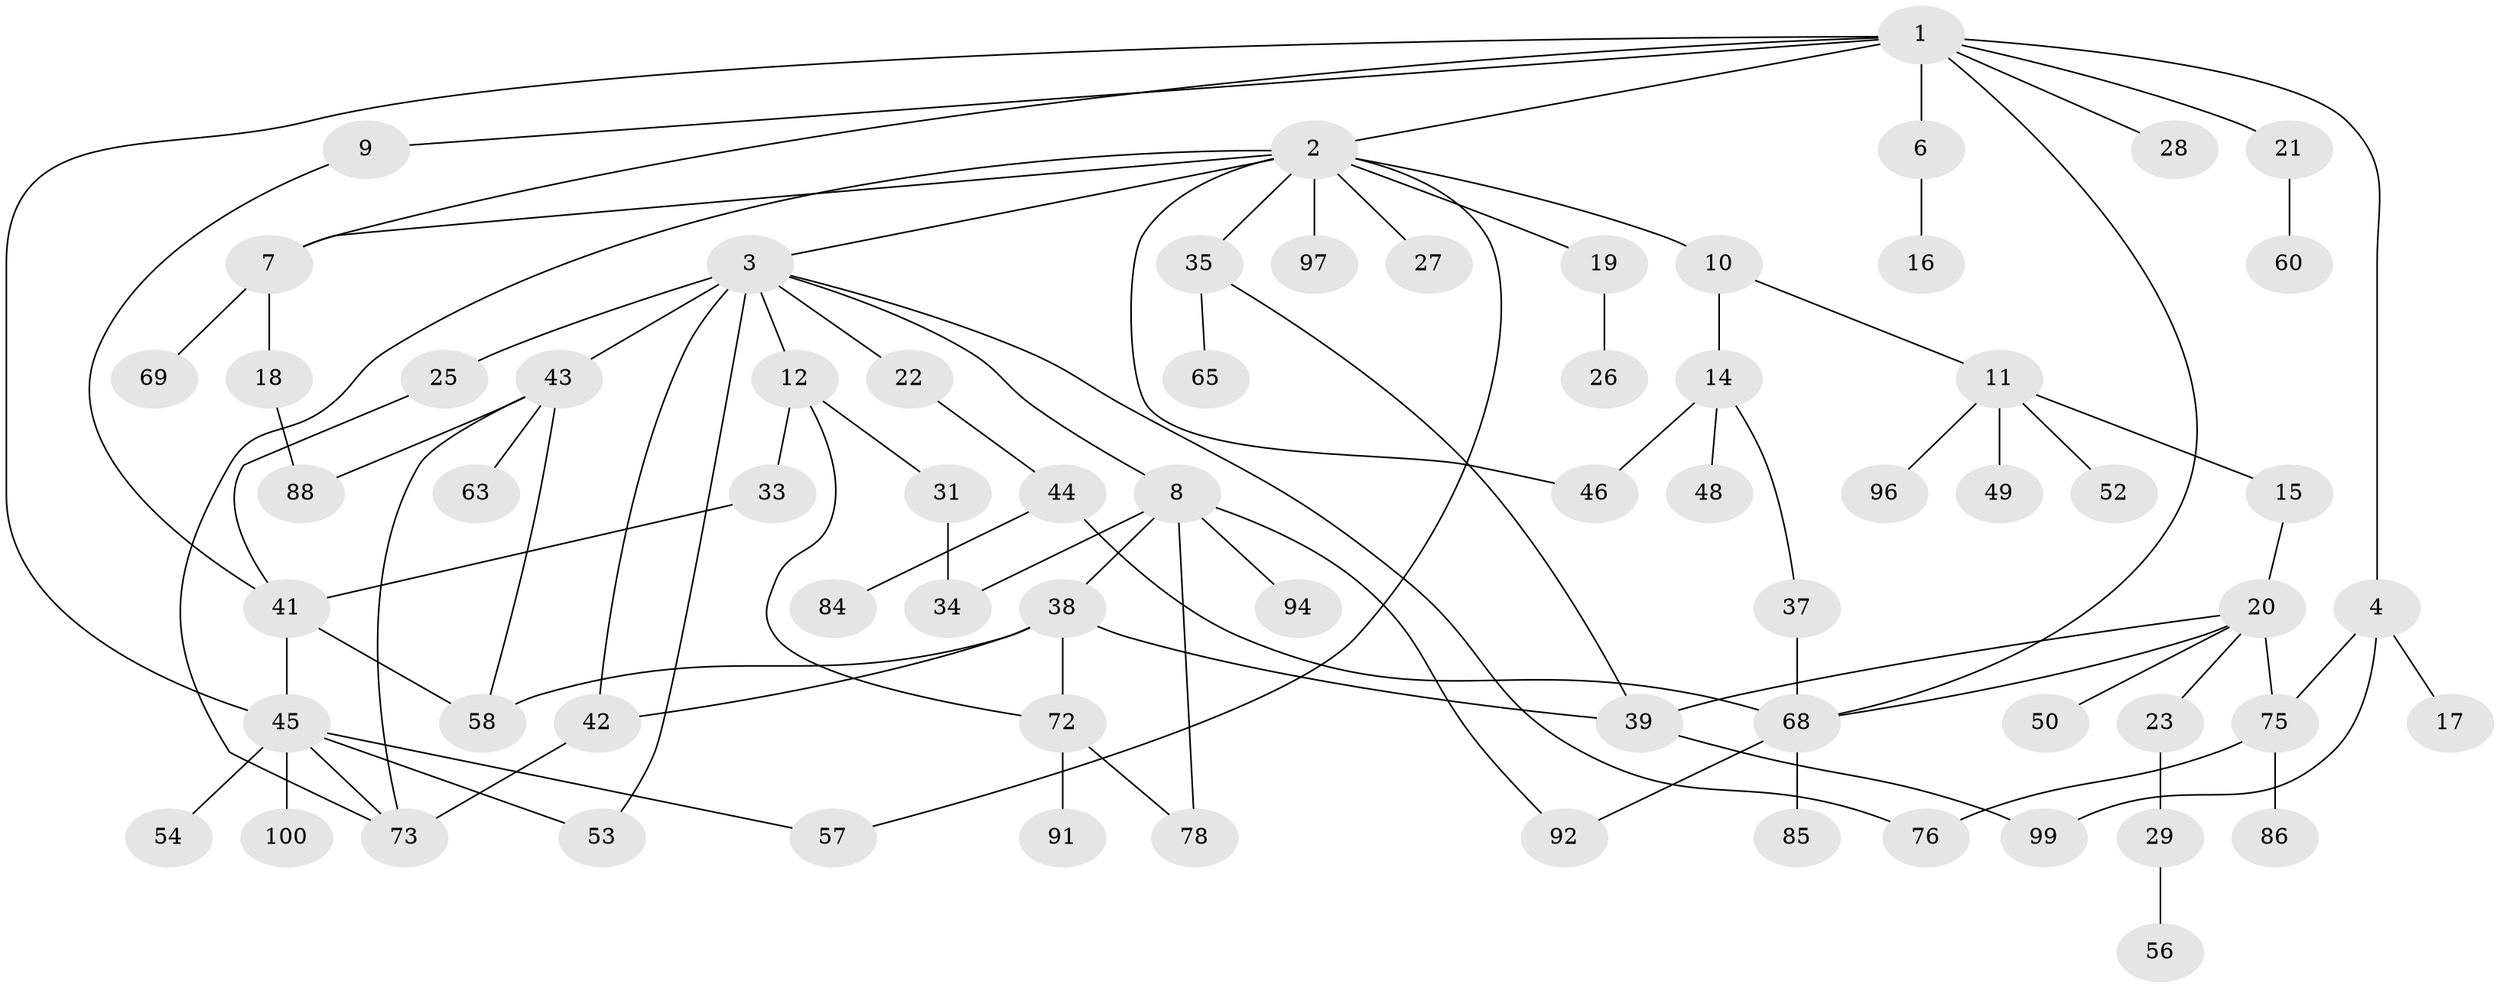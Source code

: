 // original degree distribution, {7: 0.0297029702970297, 6: 0.009900990099009901, 9: 0.009900990099009901, 4: 0.10891089108910891, 2: 0.27722772277227725, 5: 0.039603960396039604, 3: 0.2079207920792079, 1: 0.3069306930693069, 8: 0.009900990099009901}
// Generated by graph-tools (version 1.1) at 2025/41/03/06/25 10:41:25]
// undirected, 69 vertices, 94 edges
graph export_dot {
graph [start="1"]
  node [color=gray90,style=filled];
  1 [super="+13"];
  2 [super="+5"];
  3 [super="+40"];
  4 [super="+64"];
  6;
  7 [super="+89"];
  8 [super="+59"];
  9;
  10 [super="+71"];
  11 [super="+36"];
  12 [super="+77"];
  14;
  15 [super="+47"];
  16 [super="+24"];
  17;
  18 [super="+30"];
  19 [super="+67"];
  20 [super="+62"];
  21;
  22 [super="+32"];
  23;
  25 [super="+80"];
  26;
  27;
  28;
  29 [super="+55"];
  31;
  33;
  34;
  35;
  37;
  38 [super="+90"];
  39 [super="+83"];
  41 [super="+82"];
  42;
  43 [super="+74"];
  44 [super="+51"];
  45 [super="+98"];
  46;
  48 [super="+66"];
  49;
  50;
  52;
  53;
  54;
  56;
  57 [super="+61"];
  58;
  60;
  63;
  65 [super="+70"];
  68 [super="+87"];
  69;
  72 [super="+79"];
  73 [super="+95"];
  75 [super="+81"];
  76;
  78;
  84;
  85;
  86;
  88 [super="+93"];
  91;
  92;
  94;
  96;
  97;
  99;
  100 [super="+101"];
  1 -- 2;
  1 -- 4;
  1 -- 6;
  1 -- 7;
  1 -- 9;
  1 -- 21;
  1 -- 28;
  1 -- 45;
  1 -- 68;
  2 -- 3;
  2 -- 10;
  2 -- 97;
  2 -- 35;
  2 -- 19;
  2 -- 57;
  2 -- 27;
  2 -- 46;
  2 -- 73;
  2 -- 7;
  3 -- 8;
  3 -- 12;
  3 -- 22;
  3 -- 25;
  3 -- 42;
  3 -- 76;
  3 -- 43 [weight=2];
  3 -- 53;
  4 -- 17;
  4 -- 99;
  4 -- 75;
  6 -- 16;
  7 -- 18;
  7 -- 69;
  8 -- 38 [weight=2];
  8 -- 94;
  8 -- 34;
  8 -- 92;
  8 -- 78;
  9 -- 41;
  10 -- 11;
  10 -- 14;
  11 -- 15;
  11 -- 49;
  11 -- 96;
  11 -- 52;
  12 -- 31;
  12 -- 33;
  12 -- 72;
  14 -- 37;
  14 -- 46;
  14 -- 48;
  15 -- 20;
  18 -- 88;
  19 -- 26;
  20 -- 23;
  20 -- 50;
  20 -- 75;
  20 -- 68;
  20 -- 39;
  21 -- 60;
  22 -- 44;
  23 -- 29;
  25 -- 41;
  29 -- 56;
  31 -- 34;
  33 -- 41;
  35 -- 39;
  35 -- 65;
  37 -- 68;
  38 -- 72;
  38 -- 58;
  38 -- 42;
  38 -- 39;
  39 -- 99;
  41 -- 58;
  41 -- 45;
  42 -- 73;
  43 -- 58;
  43 -- 63;
  43 -- 73;
  43 -- 88;
  44 -- 68;
  44 -- 84;
  45 -- 53;
  45 -- 54;
  45 -- 57;
  45 -- 100 [weight=2];
  45 -- 73;
  68 -- 85;
  68 -- 92;
  72 -- 91;
  72 -- 78;
  75 -- 76;
  75 -- 86;
}
